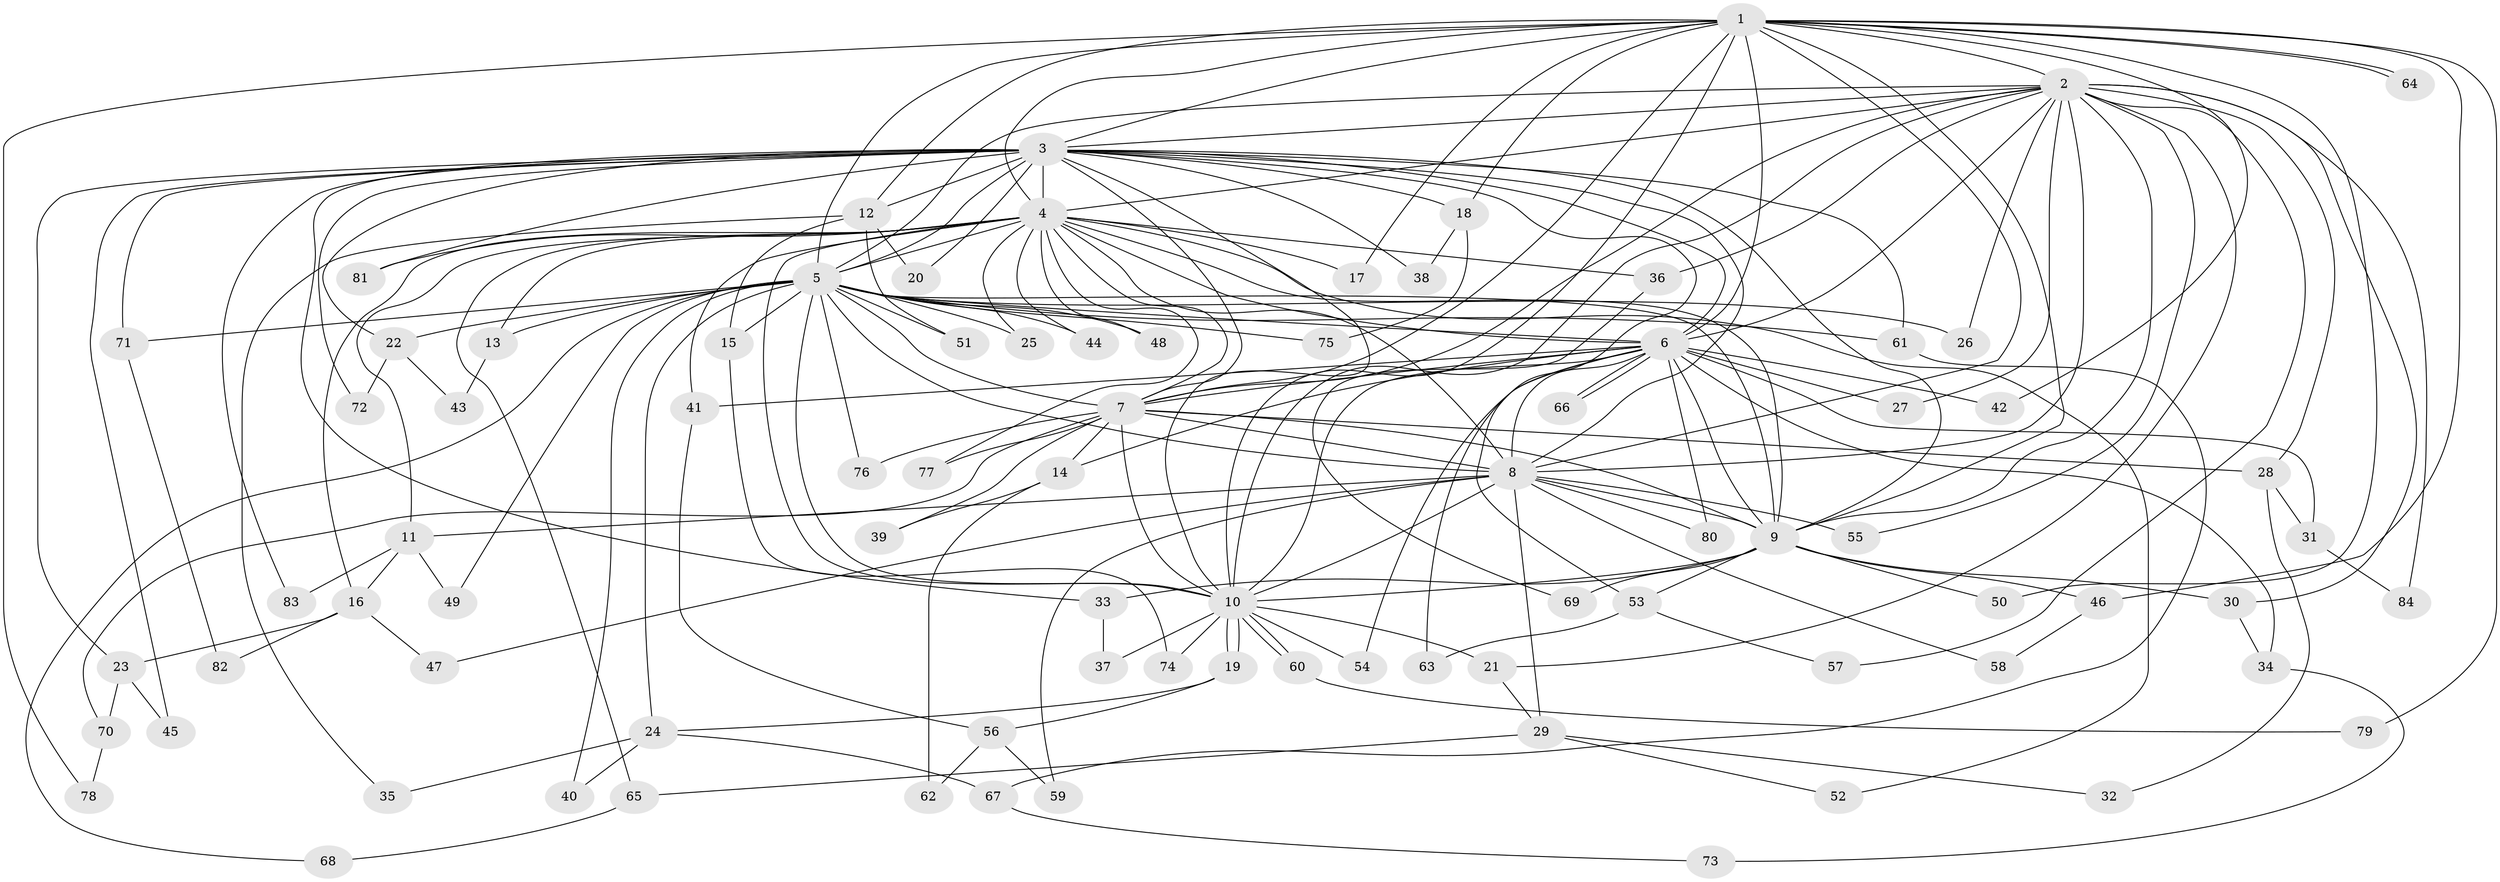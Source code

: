 // Generated by graph-tools (version 1.1) at 2025/01/03/09/25 03:01:19]
// undirected, 84 vertices, 193 edges
graph export_dot {
graph [start="1"]
  node [color=gray90,style=filled];
  1;
  2;
  3;
  4;
  5;
  6;
  7;
  8;
  9;
  10;
  11;
  12;
  13;
  14;
  15;
  16;
  17;
  18;
  19;
  20;
  21;
  22;
  23;
  24;
  25;
  26;
  27;
  28;
  29;
  30;
  31;
  32;
  33;
  34;
  35;
  36;
  37;
  38;
  39;
  40;
  41;
  42;
  43;
  44;
  45;
  46;
  47;
  48;
  49;
  50;
  51;
  52;
  53;
  54;
  55;
  56;
  57;
  58;
  59;
  60;
  61;
  62;
  63;
  64;
  65;
  66;
  67;
  68;
  69;
  70;
  71;
  72;
  73;
  74;
  75;
  76;
  77;
  78;
  79;
  80;
  81;
  82;
  83;
  84;
  1 -- 2;
  1 -- 3;
  1 -- 4;
  1 -- 5;
  1 -- 6;
  1 -- 7;
  1 -- 8;
  1 -- 9;
  1 -- 10;
  1 -- 12;
  1 -- 17;
  1 -- 18;
  1 -- 42;
  1 -- 46;
  1 -- 50;
  1 -- 64;
  1 -- 64;
  1 -- 78;
  1 -- 79;
  2 -- 3;
  2 -- 4;
  2 -- 5;
  2 -- 6;
  2 -- 7;
  2 -- 8;
  2 -- 9;
  2 -- 10;
  2 -- 21;
  2 -- 26;
  2 -- 27;
  2 -- 28;
  2 -- 30;
  2 -- 36;
  2 -- 55;
  2 -- 57;
  2 -- 84;
  3 -- 4;
  3 -- 5;
  3 -- 6;
  3 -- 7;
  3 -- 8;
  3 -- 9;
  3 -- 10;
  3 -- 12;
  3 -- 18;
  3 -- 20;
  3 -- 22;
  3 -- 23;
  3 -- 33;
  3 -- 38;
  3 -- 45;
  3 -- 53;
  3 -- 61;
  3 -- 71;
  3 -- 72;
  3 -- 81;
  3 -- 83;
  4 -- 5;
  4 -- 6;
  4 -- 7;
  4 -- 8;
  4 -- 9;
  4 -- 10;
  4 -- 11;
  4 -- 13;
  4 -- 16;
  4 -- 17;
  4 -- 25;
  4 -- 36;
  4 -- 41;
  4 -- 44;
  4 -- 48;
  4 -- 52;
  4 -- 65;
  4 -- 77;
  4 -- 81;
  5 -- 6;
  5 -- 7;
  5 -- 8;
  5 -- 9;
  5 -- 10;
  5 -- 13;
  5 -- 15;
  5 -- 22;
  5 -- 24;
  5 -- 25;
  5 -- 26;
  5 -- 40;
  5 -- 44;
  5 -- 48;
  5 -- 49;
  5 -- 51;
  5 -- 61;
  5 -- 68;
  5 -- 71;
  5 -- 75;
  5 -- 76;
  6 -- 7;
  6 -- 8;
  6 -- 9;
  6 -- 10;
  6 -- 14;
  6 -- 27;
  6 -- 31;
  6 -- 34;
  6 -- 41;
  6 -- 42;
  6 -- 54;
  6 -- 63;
  6 -- 66;
  6 -- 66;
  6 -- 80;
  7 -- 8;
  7 -- 9;
  7 -- 10;
  7 -- 14;
  7 -- 28;
  7 -- 39;
  7 -- 70;
  7 -- 76;
  7 -- 77;
  8 -- 9;
  8 -- 10;
  8 -- 11;
  8 -- 29;
  8 -- 47;
  8 -- 55;
  8 -- 58;
  8 -- 59;
  8 -- 80;
  9 -- 10;
  9 -- 30;
  9 -- 33;
  9 -- 46;
  9 -- 50;
  9 -- 53;
  9 -- 69;
  10 -- 19;
  10 -- 19;
  10 -- 21;
  10 -- 37;
  10 -- 54;
  10 -- 60;
  10 -- 60;
  10 -- 74;
  11 -- 16;
  11 -- 49;
  11 -- 83;
  12 -- 15;
  12 -- 20;
  12 -- 35;
  12 -- 51;
  13 -- 43;
  14 -- 39;
  14 -- 62;
  15 -- 74;
  16 -- 23;
  16 -- 47;
  16 -- 82;
  18 -- 38;
  18 -- 75;
  19 -- 24;
  19 -- 56;
  21 -- 29;
  22 -- 43;
  22 -- 72;
  23 -- 45;
  23 -- 70;
  24 -- 35;
  24 -- 40;
  24 -- 67;
  28 -- 31;
  28 -- 32;
  29 -- 32;
  29 -- 52;
  29 -- 65;
  30 -- 34;
  31 -- 84;
  33 -- 37;
  34 -- 73;
  36 -- 69;
  41 -- 56;
  46 -- 58;
  53 -- 57;
  53 -- 63;
  56 -- 59;
  56 -- 62;
  60 -- 79;
  61 -- 67;
  65 -- 68;
  67 -- 73;
  70 -- 78;
  71 -- 82;
}
